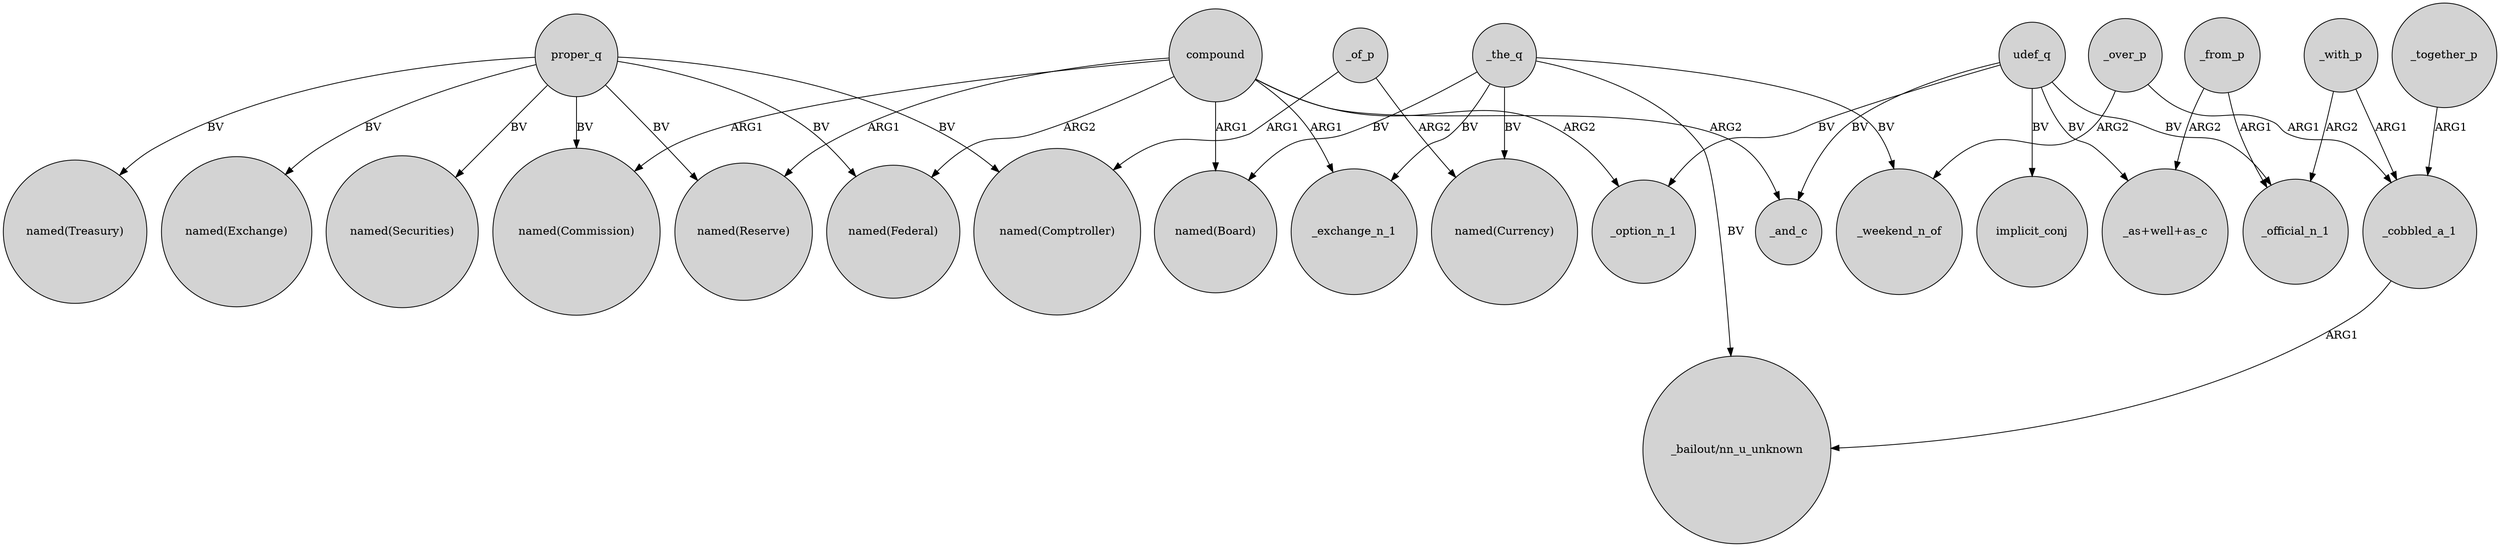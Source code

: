 digraph {
	node [shape=circle style=filled]
	compound -> "named(Reserve)" [label=ARG1]
	_the_q -> "named(Board)" [label=BV]
	udef_q -> "_as+well+as_c" [label=BV]
	proper_q -> "named(Reserve)" [label=BV]
	_with_p -> _official_n_1 [label=ARG2]
	compound -> "named(Commission)" [label=ARG1]
	_the_q -> "named(Currency)" [label=BV]
	_from_p -> "_as+well+as_c" [label=ARG2]
	proper_q -> "named(Commission)" [label=BV]
	udef_q -> _option_n_1 [label=BV]
	proper_q -> "named(Comptroller)" [label=BV]
	_from_p -> _official_n_1 [label=ARG1]
	_the_q -> "_bailout/nn_u_unknown" [label=BV]
	_over_p -> _cobbled_a_1 [label=ARG1]
	proper_q -> "named(Exchange)" [label=BV]
	udef_q -> implicit_conj [label=BV]
	_together_p -> _cobbled_a_1 [label=ARG1]
	compound -> _option_n_1 [label=ARG2]
	compound -> _and_c [label=ARG2]
	compound -> "named(Board)" [label=ARG1]
	_of_p -> "named(Comptroller)" [label=ARG1]
	compound -> _exchange_n_1 [label=ARG1]
	udef_q -> _official_n_1 [label=BV]
	_with_p -> _cobbled_a_1 [label=ARG1]
	_the_q -> _weekend_n_of [label=BV]
	proper_q -> "named(Securities)" [label=BV]
	proper_q -> "named(Treasury)" [label=BV]
	proper_q -> "named(Federal)" [label=BV]
	_of_p -> "named(Currency)" [label=ARG2]
	_over_p -> _weekend_n_of [label=ARG2]
	_cobbled_a_1 -> "_bailout/nn_u_unknown" [label=ARG1]
	compound -> "named(Federal)" [label=ARG2]
	udef_q -> _and_c [label=BV]
	_the_q -> _exchange_n_1 [label=BV]
}
